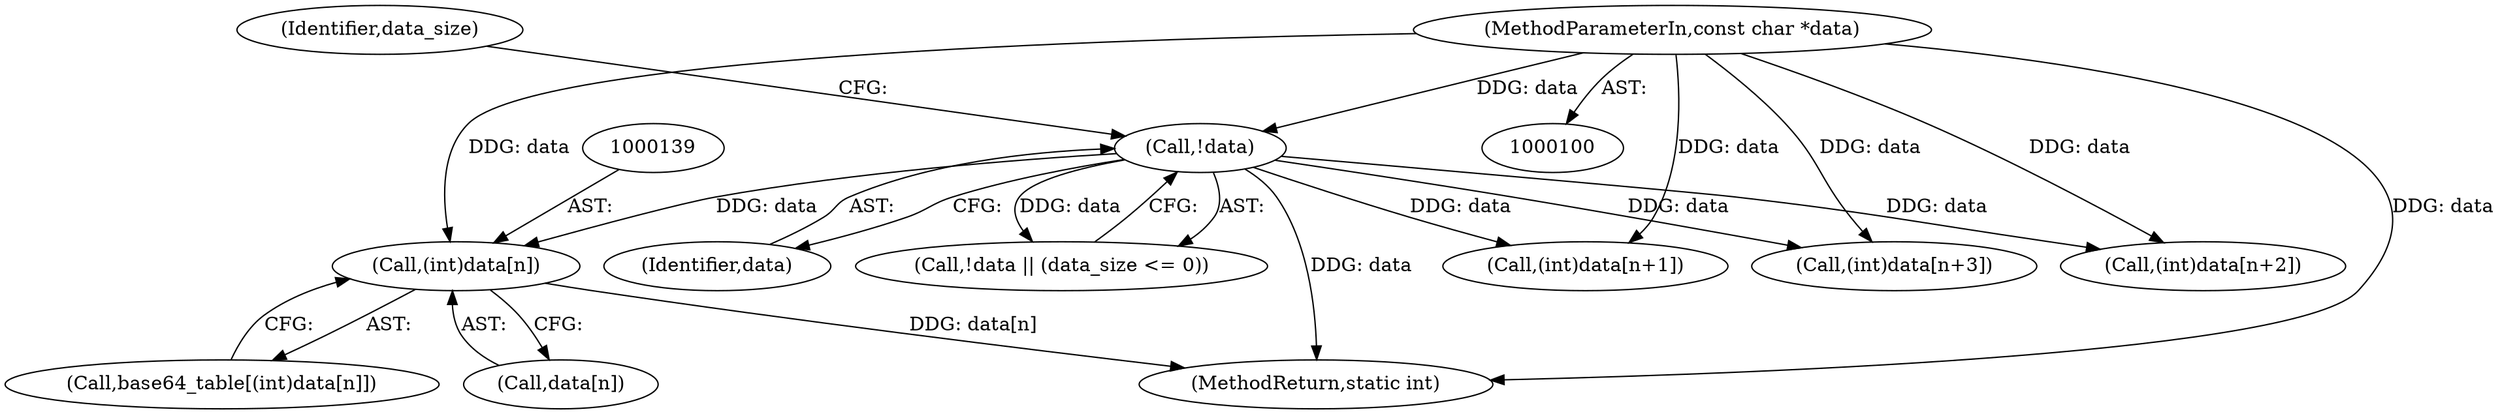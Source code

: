 digraph "1_libplist_3a55ddd3c4c11ce75a86afbefd085d8d397ff957_0@array" {
"1000138" [label="(Call,(int)data[n])"];
"1000113" [label="(Call,!data)"];
"1000102" [label="(MethodParameterIn,const char *data)"];
"1000114" [label="(Identifier,data)"];
"1000113" [label="(Call,!data)"];
"1000138" [label="(Call,(int)data[n])"];
"1000140" [label="(Call,data[n])"];
"1000147" [label="(Call,(int)data[n+1])"];
"1000102" [label="(MethodParameterIn,const char *data)"];
"1000169" [label="(Call,(int)data[n+3])"];
"1000242" [label="(MethodReturn,static int)"];
"1000158" [label="(Call,(int)data[n+2])"];
"1000116" [label="(Identifier,data_size)"];
"1000112" [label="(Call,!data || (data_size <= 0))"];
"1000136" [label="(Call,base64_table[(int)data[n]])"];
"1000138" -> "1000136"  [label="AST: "];
"1000138" -> "1000140"  [label="CFG: "];
"1000139" -> "1000138"  [label="AST: "];
"1000140" -> "1000138"  [label="AST: "];
"1000136" -> "1000138"  [label="CFG: "];
"1000138" -> "1000242"  [label="DDG: data[n]"];
"1000113" -> "1000138"  [label="DDG: data"];
"1000102" -> "1000138"  [label="DDG: data"];
"1000113" -> "1000112"  [label="AST: "];
"1000113" -> "1000114"  [label="CFG: "];
"1000114" -> "1000113"  [label="AST: "];
"1000116" -> "1000113"  [label="CFG: "];
"1000112" -> "1000113"  [label="CFG: "];
"1000113" -> "1000242"  [label="DDG: data"];
"1000113" -> "1000112"  [label="DDG: data"];
"1000102" -> "1000113"  [label="DDG: data"];
"1000113" -> "1000147"  [label="DDG: data"];
"1000113" -> "1000158"  [label="DDG: data"];
"1000113" -> "1000169"  [label="DDG: data"];
"1000102" -> "1000100"  [label="AST: "];
"1000102" -> "1000242"  [label="DDG: data"];
"1000102" -> "1000147"  [label="DDG: data"];
"1000102" -> "1000158"  [label="DDG: data"];
"1000102" -> "1000169"  [label="DDG: data"];
}
